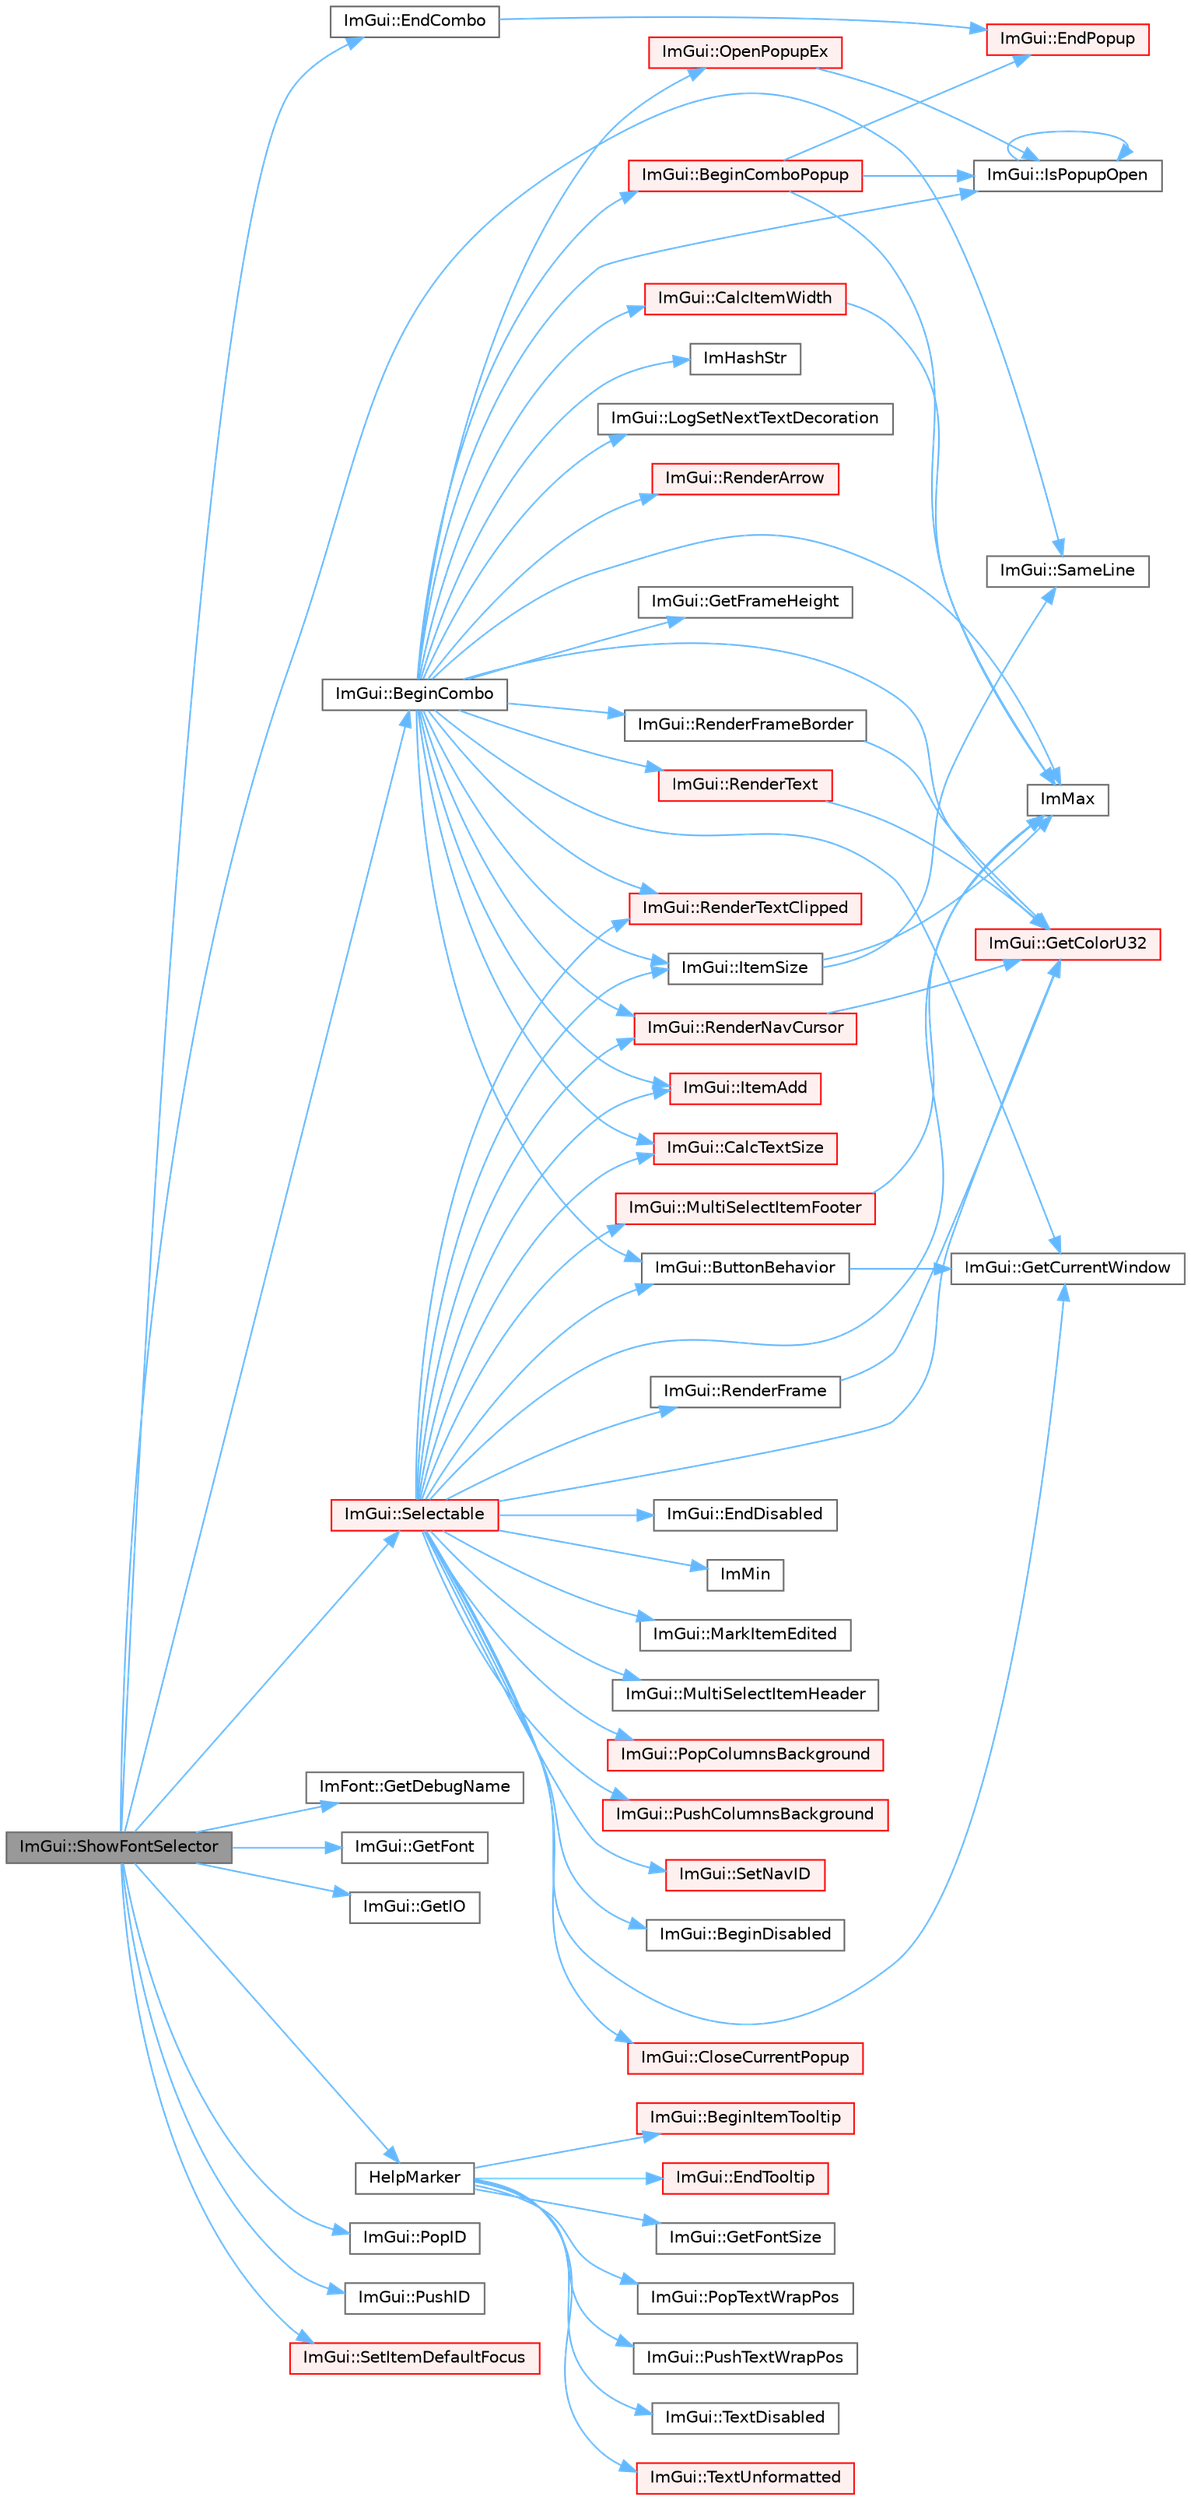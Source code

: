 digraph "ImGui::ShowFontSelector"
{
 // LATEX_PDF_SIZE
  bgcolor="transparent";
  edge [fontname=Helvetica,fontsize=10,labelfontname=Helvetica,labelfontsize=10];
  node [fontname=Helvetica,fontsize=10,shape=box,height=0.2,width=0.4];
  rankdir="LR";
  Node1 [id="Node000001",label="ImGui::ShowFontSelector",height=0.2,width=0.4,color="gray40", fillcolor="grey60", style="filled", fontcolor="black",tooltip=" "];
  Node1 -> Node2 [id="edge1_Node000001_Node000002",color="steelblue1",style="solid",tooltip=" "];
  Node2 [id="Node000002",label="ImGui::BeginCombo",height=0.2,width=0.4,color="grey40", fillcolor="white", style="filled",URL="$namespace_im_gui.html#aa895095bdc7a2907375c555e245575ea",tooltip=" "];
  Node2 -> Node3 [id="edge2_Node000002_Node000003",color="steelblue1",style="solid",tooltip=" "];
  Node3 [id="Node000003",label="ImGui::BeginComboPopup",height=0.2,width=0.4,color="red", fillcolor="#FFF0F0", style="filled",URL="$namespace_im_gui.html#a6ecb51142fcb72cd19ff002c3a7d8e25",tooltip=" "];
  Node3 -> Node237 [id="edge3_Node000003_Node000237",color="steelblue1",style="solid",tooltip=" "];
  Node237 [id="Node000237",label="ImGui::EndPopup",height=0.2,width=0.4,color="red", fillcolor="#FFF0F0", style="filled",URL="$namespace_im_gui.html#aa6a9b5696f2ea7eed7683425fc77b8f2",tooltip=" "];
  Node3 -> Node7 [id="edge4_Node000003_Node000007",color="steelblue1",style="solid",tooltip=" "];
  Node7 [id="Node000007",label="ImMax",height=0.2,width=0.4,color="grey40", fillcolor="white", style="filled",URL="$imgui__internal_8h.html#a7667efd95147d0422f140917c71a9226",tooltip=" "];
  Node3 -> Node287 [id="edge5_Node000003_Node000287",color="steelblue1",style="solid",tooltip=" "];
  Node287 [id="Node000287",label="ImGui::IsPopupOpen",height=0.2,width=0.4,color="grey40", fillcolor="white", style="filled",URL="$namespace_im_gui.html#a0e351145d0936e79948094166757712e",tooltip=" "];
  Node287 -> Node287 [id="edge6_Node000287_Node000287",color="steelblue1",style="solid",tooltip=" "];
  Node2 -> Node88 [id="edge7_Node000002_Node000088",color="steelblue1",style="solid",tooltip=" "];
  Node88 [id="Node000088",label="ImGui::ButtonBehavior",height=0.2,width=0.4,color="grey40", fillcolor="white", style="filled",URL="$namespace_im_gui.html#a65a4f18b1bc8ce0f351687922089f374",tooltip=" "];
  Node88 -> Node89 [id="edge8_Node000088_Node000089",color="steelblue1",style="solid",tooltip=" "];
  Node89 [id="Node000089",label="ImGui::GetCurrentWindow",height=0.2,width=0.4,color="grey40", fillcolor="white", style="filled",URL="$namespace_im_gui.html#ac452417b5004ca16a814a72cff153526",tooltip=" "];
  Node2 -> Node513 [id="edge9_Node000002_Node000513",color="steelblue1",style="solid",tooltip=" "];
  Node513 [id="Node000513",label="ImGui::CalcItemWidth",height=0.2,width=0.4,color="red", fillcolor="#FFF0F0", style="filled",URL="$namespace_im_gui.html#ab3b3ba92ebd8bca4a552dd93321a1994",tooltip=" "];
  Node513 -> Node7 [id="edge10_Node000513_Node000007",color="steelblue1",style="solid",tooltip=" "];
  Node2 -> Node142 [id="edge11_Node000002_Node000142",color="steelblue1",style="solid",tooltip=" "];
  Node142 [id="Node000142",label="ImGui::CalcTextSize",height=0.2,width=0.4,color="red", fillcolor="#FFF0F0", style="filled",URL="$namespace_im_gui.html#a848b9db6cc4a186751c0ecebcaadc33b",tooltip=" "];
  Node2 -> Node90 [id="edge12_Node000002_Node000090",color="steelblue1",style="solid",tooltip=" "];
  Node90 [id="Node000090",label="ImGui::GetColorU32",height=0.2,width=0.4,color="red", fillcolor="#FFF0F0", style="filled",URL="$namespace_im_gui.html#a0de2d9bd347d9866511eb8d014e62556",tooltip=" "];
  Node2 -> Node89 [id="edge13_Node000002_Node000089",color="steelblue1",style="solid",tooltip=" "];
  Node2 -> Node224 [id="edge14_Node000002_Node000224",color="steelblue1",style="solid",tooltip=" "];
  Node224 [id="Node000224",label="ImGui::GetFrameHeight",height=0.2,width=0.4,color="grey40", fillcolor="white", style="filled",URL="$namespace_im_gui.html#ae560f17cf3262017cee888d1eb77f294",tooltip=" "];
  Node2 -> Node53 [id="edge15_Node000002_Node000053",color="steelblue1",style="solid",tooltip=" "];
  Node53 [id="Node000053",label="ImHashStr",height=0.2,width=0.4,color="grey40", fillcolor="white", style="filled",URL="$imgui_8cpp.html#ab6659b5d67f7a3369e099ce890e12223",tooltip=" "];
  Node2 -> Node7 [id="edge16_Node000002_Node000007",color="steelblue1",style="solid",tooltip=" "];
  Node2 -> Node287 [id="edge17_Node000002_Node000287",color="steelblue1",style="solid",tooltip=" "];
  Node2 -> Node112 [id="edge18_Node000002_Node000112",color="steelblue1",style="solid",tooltip=" "];
  Node112 [id="Node000112",label="ImGui::ItemAdd",height=0.2,width=0.4,color="red", fillcolor="#FFF0F0", style="filled",URL="$namespace_im_gui.html#a0c2ccafc8d403c02a6590ac21157b9ac",tooltip=" "];
  Node2 -> Node173 [id="edge19_Node000002_Node000173",color="steelblue1",style="solid",tooltip=" "];
  Node173 [id="Node000173",label="ImGui::ItemSize",height=0.2,width=0.4,color="grey40", fillcolor="white", style="filled",URL="$namespace_im_gui.html#a4b5818a652d943ea54e0cec9fb3943d7",tooltip=" "];
  Node173 -> Node7 [id="edge20_Node000173_Node000007",color="steelblue1",style="solid",tooltip=" "];
  Node173 -> Node174 [id="edge21_Node000173_Node000174",color="steelblue1",style="solid",tooltip=" "];
  Node174 [id="Node000174",label="ImGui::SameLine",height=0.2,width=0.4,color="grey40", fillcolor="white", style="filled",URL="$namespace_im_gui.html#addd433eb3aae59119e341e80db474f66",tooltip=" "];
  Node2 -> Node311 [id="edge22_Node000002_Node000311",color="steelblue1",style="solid",tooltip=" "];
  Node311 [id="Node000311",label="ImGui::LogSetNextTextDecoration",height=0.2,width=0.4,color="grey40", fillcolor="white", style="filled",URL="$namespace_im_gui.html#a66bc1e61bff5f2170bcd2d7d071eaa22",tooltip=" "];
  Node2 -> Node285 [id="edge23_Node000002_Node000285",color="steelblue1",style="solid",tooltip=" "];
  Node285 [id="Node000285",label="ImGui::OpenPopupEx",height=0.2,width=0.4,color="red", fillcolor="#FFF0F0", style="filled",URL="$namespace_im_gui.html#ac1570338b44e1f1311055db7ae41c47b",tooltip=" "];
  Node285 -> Node287 [id="edge24_Node000285_Node000287",color="steelblue1",style="solid",tooltip=" "];
  Node2 -> Node225 [id="edge25_Node000002_Node000225",color="steelblue1",style="solid",tooltip=" "];
  Node225 [id="Node000225",label="ImGui::RenderArrow",height=0.2,width=0.4,color="red", fillcolor="#FFF0F0", style="filled",URL="$namespace_im_gui.html#a7ec12551caa737505087c80e38b94937",tooltip=" "];
  Node2 -> Node514 [id="edge26_Node000002_Node000514",color="steelblue1",style="solid",tooltip=" "];
  Node514 [id="Node000514",label="ImGui::RenderFrameBorder",height=0.2,width=0.4,color="grey40", fillcolor="white", style="filled",URL="$namespace_im_gui.html#adc76239c2006e66f8dab7638529a763d",tooltip=" "];
  Node514 -> Node90 [id="edge27_Node000514_Node000090",color="steelblue1",style="solid",tooltip=" "];
  Node2 -> Node228 [id="edge28_Node000002_Node000228",color="steelblue1",style="solid",tooltip=" "];
  Node228 [id="Node000228",label="ImGui::RenderNavCursor",height=0.2,width=0.4,color="red", fillcolor="#FFF0F0", style="filled",URL="$namespace_im_gui.html#a2722dcfe26c7f6e8cd522102ef5b7df2",tooltip=" "];
  Node228 -> Node90 [id="edge29_Node000228_Node000090",color="steelblue1",style="solid",tooltip=" "];
  Node2 -> Node317 [id="edge30_Node000002_Node000317",color="steelblue1",style="solid",tooltip=" "];
  Node317 [id="Node000317",label="ImGui::RenderText",height=0.2,width=0.4,color="red", fillcolor="#FFF0F0", style="filled",URL="$namespace_im_gui.html#a9971ce57f2a288ac3a12df886c5550d1",tooltip=" "];
  Node317 -> Node90 [id="edge31_Node000317_Node000090",color="steelblue1",style="solid",tooltip=" "];
  Node2 -> Node251 [id="edge32_Node000002_Node000251",color="steelblue1",style="solid",tooltip=" "];
  Node251 [id="Node000251",label="ImGui::RenderTextClipped",height=0.2,width=0.4,color="red", fillcolor="#FFF0F0", style="filled",URL="$namespace_im_gui.html#ab362eafae794c7364a6b96ea06f38eb9",tooltip=" "];
  Node1 -> Node236 [id="edge33_Node000001_Node000236",color="steelblue1",style="solid",tooltip=" "];
  Node236 [id="Node000236",label="ImGui::EndCombo",height=0.2,width=0.4,color="grey40", fillcolor="white", style="filled",URL="$namespace_im_gui.html#a63434692d7de278875c7ea0143fbe6e4",tooltip=" "];
  Node236 -> Node237 [id="edge34_Node000236_Node000237",color="steelblue1",style="solid",tooltip=" "];
  Node1 -> Node515 [id="edge35_Node000001_Node000515",color="steelblue1",style="solid",tooltip=" "];
  Node515 [id="Node000515",label="ImFont::GetDebugName",height=0.2,width=0.4,color="grey40", fillcolor="white", style="filled",URL="$struct_im_font.html#a51ebaa238a7efd72875b270cbd813590",tooltip=" "];
  Node1 -> Node516 [id="edge36_Node000001_Node000516",color="steelblue1",style="solid",tooltip=" "];
  Node516 [id="Node000516",label="ImGui::GetFont",height=0.2,width=0.4,color="grey40", fillcolor="white", style="filled",URL="$namespace_im_gui.html#a43cf349576e20fac4a1300269320ad8f",tooltip=" "];
  Node1 -> Node517 [id="edge37_Node000001_Node000517",color="steelblue1",style="solid",tooltip=" "];
  Node517 [id="Node000517",label="ImGui::GetIO",height=0.2,width=0.4,color="grey40", fillcolor="white", style="filled",URL="$namespace_im_gui.html#a3179e560812f878f3961ce803a5d9302",tooltip=" "];
  Node1 -> Node518 [id="edge38_Node000001_Node000518",color="steelblue1",style="solid",tooltip=" "];
  Node518 [id="Node000518",label="HelpMarker",height=0.2,width=0.4,color="grey40", fillcolor="white", style="filled",URL="$imgui__demo_8cpp.html#ae82388701c37c8cbb88a0304ca0f033b",tooltip=" "];
  Node518 -> Node519 [id="edge39_Node000518_Node000519",color="steelblue1",style="solid",tooltip=" "];
  Node519 [id="Node000519",label="ImGui::BeginItemTooltip",height=0.2,width=0.4,color="red", fillcolor="#FFF0F0", style="filled",URL="$namespace_im_gui.html#a0557ed1d3f89dcb5d25311bf3099ddf5",tooltip=" "];
  Node518 -> Node85 [id="edge40_Node000518_Node000085",color="steelblue1",style="solid",tooltip=" "];
  Node85 [id="Node000085",label="ImGui::EndTooltip",height=0.2,width=0.4,color="red", fillcolor="#FFF0F0", style="filled",URL="$namespace_im_gui.html#ac8d75c160cfdf43d512f773ca133a1c6",tooltip=" "];
  Node518 -> Node520 [id="edge41_Node000518_Node000520",color="steelblue1",style="solid",tooltip=" "];
  Node520 [id="Node000520",label="ImGui::GetFontSize",height=0.2,width=0.4,color="grey40", fillcolor="white", style="filled",URL="$namespace_im_gui.html#ac592ae8e0aa4a1a06502ec7872bc8da8",tooltip=" "];
  Node518 -> Node521 [id="edge42_Node000518_Node000521",color="steelblue1",style="solid",tooltip=" "];
  Node521 [id="Node000521",label="ImGui::PopTextWrapPos",height=0.2,width=0.4,color="grey40", fillcolor="white", style="filled",URL="$namespace_im_gui.html#a08000421b9cc13757430efe54178ae0f",tooltip=" "];
  Node518 -> Node522 [id="edge43_Node000518_Node000522",color="steelblue1",style="solid",tooltip=" "];
  Node522 [id="Node000522",label="ImGui::PushTextWrapPos",height=0.2,width=0.4,color="grey40", fillcolor="white", style="filled",URL="$namespace_im_gui.html#a72ba065ae9819aaed3af68c113d2758b",tooltip=" "];
  Node518 -> Node523 [id="edge44_Node000518_Node000523",color="steelblue1",style="solid",tooltip=" "];
  Node523 [id="Node000523",label="ImGui::TextDisabled",height=0.2,width=0.4,color="grey40", fillcolor="white", style="filled",URL="$namespace_im_gui.html#aa96bf14c5fa288e106820aeb4ba7fcb6",tooltip=" "];
  Node518 -> Node524 [id="edge45_Node000518_Node000524",color="steelblue1",style="solid",tooltip=" "];
  Node524 [id="Node000524",label="ImGui::TextUnformatted",height=0.2,width=0.4,color="red", fillcolor="#FFF0F0", style="filled",URL="$namespace_im_gui.html#a96a5f42789ecc419b2ae8af7b2acc28e",tooltip=" "];
  Node1 -> Node97 [id="edge46_Node000001_Node000097",color="steelblue1",style="solid",tooltip=" "];
  Node97 [id="Node000097",label="ImGui::PopID",height=0.2,width=0.4,color="grey40", fillcolor="white", style="filled",URL="$namespace_im_gui.html#aba0b2d8f890a5d435ae43d0c4a2d4dd1",tooltip=" "];
  Node1 -> Node98 [id="edge47_Node000001_Node000098",color="steelblue1",style="solid",tooltip=" "];
  Node98 [id="Node000098",label="ImGui::PushID",height=0.2,width=0.4,color="grey40", fillcolor="white", style="filled",URL="$namespace_im_gui.html#a27a8533605dc5b8cabf161bf7715bbde",tooltip=" "];
  Node1 -> Node174 [id="edge48_Node000001_Node000174",color="steelblue1",style="solid",tooltip=" "];
  Node1 -> Node238 [id="edge49_Node000001_Node000238",color="steelblue1",style="solid",tooltip=" "];
  Node238 [id="Node000238",label="ImGui::Selectable",height=0.2,width=0.4,color="red", fillcolor="#FFF0F0", style="filled",URL="$namespace_im_gui.html#af98575238bda183a523df19fb447af60",tooltip=" "];
  Node238 -> Node239 [id="edge50_Node000238_Node000239",color="steelblue1",style="solid",tooltip=" "];
  Node239 [id="Node000239",label="ImGui::BeginDisabled",height=0.2,width=0.4,color="grey40", fillcolor="white", style="filled",URL="$namespace_im_gui.html#ae90e9a26f01d0d45f6bf7ca720d170d1",tooltip=" "];
  Node238 -> Node88 [id="edge51_Node000238_Node000088",color="steelblue1",style="solid",tooltip=" "];
  Node238 -> Node142 [id="edge52_Node000238_Node000142",color="steelblue1",style="solid",tooltip=" "];
  Node238 -> Node240 [id="edge53_Node000238_Node000240",color="steelblue1",style="solid",tooltip=" "];
  Node240 [id="Node000240",label="ImGui::CloseCurrentPopup",height=0.2,width=0.4,color="red", fillcolor="#FFF0F0", style="filled",URL="$namespace_im_gui.html#aeaec6479834db7918260fc082107f90b",tooltip=" "];
  Node238 -> Node170 [id="edge54_Node000238_Node000170",color="steelblue1",style="solid",tooltip=" "];
  Node170 [id="Node000170",label="ImGui::EndDisabled",height=0.2,width=0.4,color="grey40", fillcolor="white", style="filled",URL="$namespace_im_gui.html#a9e6088c6c690ddff1302b6e42b380733",tooltip=" "];
  Node238 -> Node90 [id="edge55_Node000238_Node000090",color="steelblue1",style="solid",tooltip=" "];
  Node238 -> Node89 [id="edge56_Node000238_Node000089",color="steelblue1",style="solid",tooltip=" "];
  Node238 -> Node7 [id="edge57_Node000238_Node000007",color="steelblue1",style="solid",tooltip=" "];
  Node238 -> Node8 [id="edge58_Node000238_Node000008",color="steelblue1",style="solid",tooltip=" "];
  Node8 [id="Node000008",label="ImMin",height=0.2,width=0.4,color="grey40", fillcolor="white", style="filled",URL="$imgui__internal_8h.html#a7f9d7828066a9d61b5630adcdf4655d3",tooltip=" "];
  Node238 -> Node112 [id="edge59_Node000238_Node000112",color="steelblue1",style="solid",tooltip=" "];
  Node238 -> Node173 [id="edge60_Node000238_Node000173",color="steelblue1",style="solid",tooltip=" "];
  Node238 -> Node241 [id="edge61_Node000238_Node000241",color="steelblue1",style="solid",tooltip=" "];
  Node241 [id="Node000241",label="ImGui::MarkItemEdited",height=0.2,width=0.4,color="grey40", fillcolor="white", style="filled",URL="$namespace_im_gui.html#a83036681a36fbee2d35b5b57a1ef72e6",tooltip=" "];
  Node238 -> Node242 [id="edge62_Node000238_Node000242",color="steelblue1",style="solid",tooltip=" "];
  Node242 [id="Node000242",label="ImGui::MultiSelectItemFooter",height=0.2,width=0.4,color="red", fillcolor="#FFF0F0", style="filled",URL="$namespace_im_gui.html#a69762bfb0eaf3daa730895737bce05e5",tooltip=" "];
  Node242 -> Node7 [id="edge63_Node000242_Node000007",color="steelblue1",style="solid",tooltip=" "];
  Node238 -> Node246 [id="edge64_Node000238_Node000246",color="steelblue1",style="solid",tooltip=" "];
  Node246 [id="Node000246",label="ImGui::MultiSelectItemHeader",height=0.2,width=0.4,color="grey40", fillcolor="white", style="filled",URL="$namespace_im_gui.html#a42a98da805c3612b26b829e0567fdc0f",tooltip=" "];
  Node238 -> Node247 [id="edge65_Node000238_Node000247",color="steelblue1",style="solid",tooltip=" "];
  Node247 [id="Node000247",label="ImGui::PopColumnsBackground",height=0.2,width=0.4,color="red", fillcolor="#FFF0F0", style="filled",URL="$namespace_im_gui.html#a27c737fa1fc79164fc7d840e858b1845",tooltip=" "];
  Node238 -> Node250 [id="edge66_Node000238_Node000250",color="steelblue1",style="solid",tooltip=" "];
  Node250 [id="Node000250",label="ImGui::PushColumnsBackground",height=0.2,width=0.4,color="red", fillcolor="#FFF0F0", style="filled",URL="$namespace_im_gui.html#a39f557bf00d94069a41b0d40bd72c522",tooltip=" "];
  Node238 -> Node227 [id="edge67_Node000238_Node000227",color="steelblue1",style="solid",tooltip=" "];
  Node227 [id="Node000227",label="ImGui::RenderFrame",height=0.2,width=0.4,color="grey40", fillcolor="white", style="filled",URL="$namespace_im_gui.html#a6eb97ff501764c37df4ffd99ebadeba7",tooltip=" "];
  Node227 -> Node90 [id="edge68_Node000227_Node000090",color="steelblue1",style="solid",tooltip=" "];
  Node238 -> Node228 [id="edge69_Node000238_Node000228",color="steelblue1",style="solid",tooltip=" "];
  Node238 -> Node251 [id="edge70_Node000238_Node000251",color="steelblue1",style="solid",tooltip=" "];
  Node238 -> Node179 [id="edge71_Node000238_Node000179",color="steelblue1",style="solid",tooltip=" "];
  Node179 [id="Node000179",label="ImGui::SetNavID",height=0.2,width=0.4,color="red", fillcolor="#FFF0F0", style="filled",URL="$namespace_im_gui.html#a101d94ec7f8e0a219bbaee58558316eb",tooltip=" "];
  Node1 -> Node530 [id="edge72_Node000001_Node000530",color="steelblue1",style="solid",tooltip=" "];
  Node530 [id="Node000530",label="ImGui::SetItemDefaultFocus",height=0.2,width=0.4,color="red", fillcolor="#FFF0F0", style="filled",URL="$namespace_im_gui.html#a3720a69496e9b8cf110a11dfe7d334e6",tooltip=" "];
}
